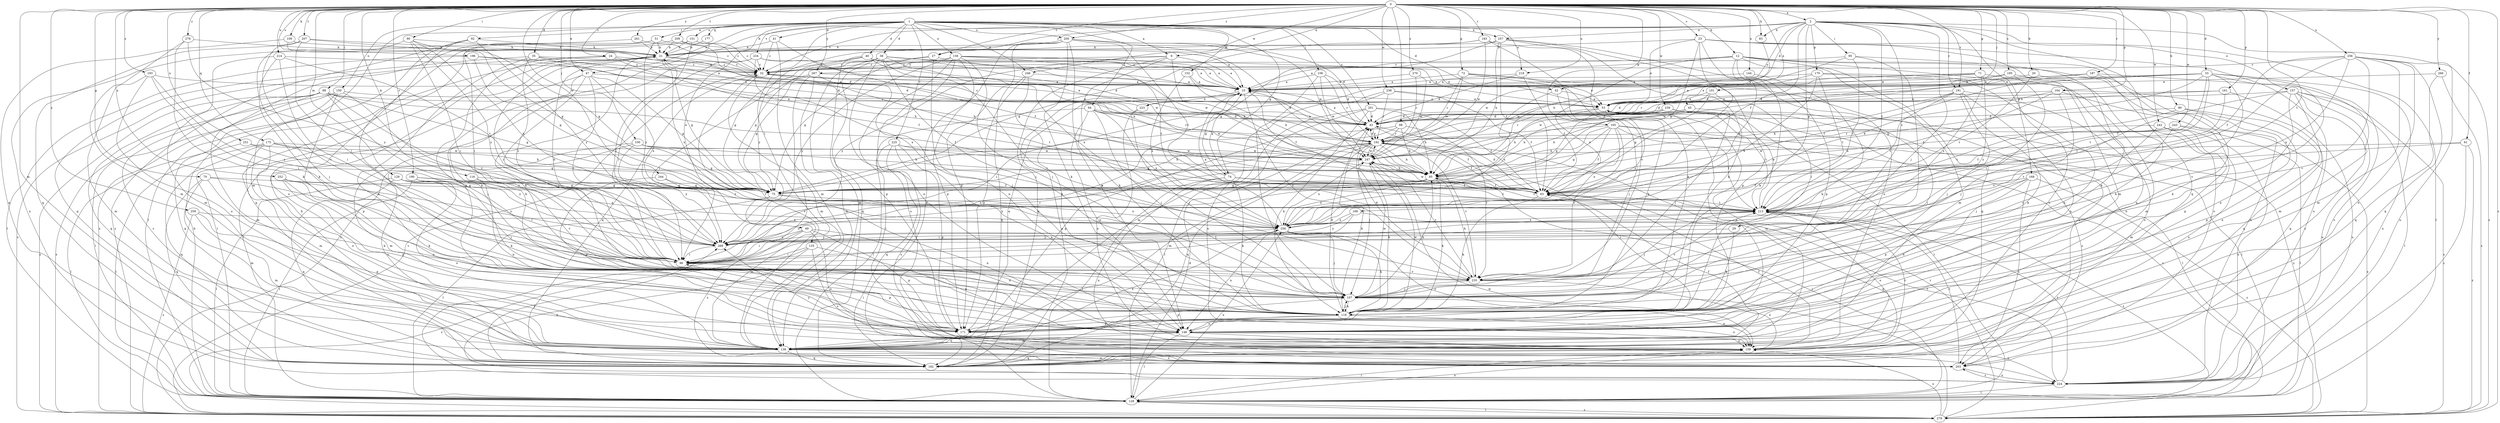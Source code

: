 strict digraph  {
0;
1;
2;
9;
10;
12;
20;
21;
23;
24;
27;
29;
32;
33;
35;
38;
40;
41;
42;
43;
45;
47;
49;
51;
53;
61;
63;
70;
71;
72;
74;
75;
80;
83;
85;
88;
90;
92;
94;
95;
96;
98;
100;
101;
106;
107;
109;
116;
118;
125;
128;
129;
138;
144;
148;
150;
151;
152;
156;
157;
159;
161;
164;
165;
166;
168;
170;
171;
175;
177;
182;
183;
187;
190;
191;
192;
193;
195;
196;
200;
201;
203;
207;
209;
213;
214;
218;
223;
224;
225;
234;
235;
238;
239;
242;
243;
244;
246;
247;
251;
252;
256;
257;
258;
259;
261;
266;
267;
268;
270;
276;
279;
0 -> 2  [label=a];
0 -> 9  [label=a];
0 -> 12  [label=b];
0 -> 20  [label=b];
0 -> 23  [label=c];
0 -> 24  [label=c];
0 -> 27  [label=c];
0 -> 33  [label=d];
0 -> 35  [label=d];
0 -> 45  [label=e];
0 -> 47  [label=e];
0 -> 61  [label=f];
0 -> 70  [label=g];
0 -> 71  [label=g];
0 -> 72  [label=g];
0 -> 80  [label=h];
0 -> 83  [label=h];
0 -> 88  [label=i];
0 -> 90  [label=i];
0 -> 98  [label=j];
0 -> 100  [label=j];
0 -> 101  [label=j];
0 -> 109  [label=k];
0 -> 116  [label=k];
0 -> 129  [label=m];
0 -> 138  [label=m];
0 -> 144  [label=n];
0 -> 161  [label=p];
0 -> 164  [label=p];
0 -> 165  [label=p];
0 -> 175  [label=q];
0 -> 183  [label=r];
0 -> 187  [label=r];
0 -> 190  [label=r];
0 -> 191  [label=r];
0 -> 193  [label=s];
0 -> 195  [label=s];
0 -> 196  [label=s];
0 -> 200  [label=s];
0 -> 207  [label=t];
0 -> 209  [label=t];
0 -> 213  [label=t];
0 -> 214  [label=u];
0 -> 218  [label=u];
0 -> 238  [label=w];
0 -> 239  [label=w];
0 -> 242  [label=w];
0 -> 243  [label=w];
0 -> 244  [label=w];
0 -> 246  [label=w];
0 -> 251  [label=x];
0 -> 252  [label=x];
0 -> 256  [label=x];
0 -> 259  [label=y];
0 -> 261  [label=y];
0 -> 266  [label=y];
0 -> 267  [label=y];
0 -> 270  [label=z];
0 -> 276  [label=z];
0 -> 279  [label=z];
1 -> 9  [label=a];
1 -> 38  [label=d];
1 -> 40  [label=d];
1 -> 41  [label=d];
1 -> 42  [label=d];
1 -> 47  [label=e];
1 -> 49  [label=e];
1 -> 51  [label=e];
1 -> 74  [label=g];
1 -> 92  [label=i];
1 -> 94  [label=i];
1 -> 106  [label=j];
1 -> 125  [label=l];
1 -> 138  [label=m];
1 -> 150  [label=o];
1 -> 151  [label=o];
1 -> 152  [label=o];
1 -> 156  [label=o];
1 -> 177  [label=q];
1 -> 200  [label=s];
1 -> 201  [label=s];
1 -> 218  [label=u];
1 -> 225  [label=v];
1 -> 234  [label=v];
1 -> 246  [label=w];
1 -> 257  [label=x];
2 -> 21  [label=b];
2 -> 27  [label=c];
2 -> 29  [label=c];
2 -> 32  [label=c];
2 -> 42  [label=d];
2 -> 63  [label=f];
2 -> 83  [label=h];
2 -> 95  [label=i];
2 -> 107  [label=j];
2 -> 157  [label=o];
2 -> 166  [label=p];
2 -> 168  [label=p];
2 -> 170  [label=p];
2 -> 182  [label=q];
2 -> 191  [label=r];
2 -> 213  [label=t];
2 -> 223  [label=u];
2 -> 257  [label=x];
2 -> 279  [label=z];
9 -> 10  [label=a];
9 -> 85  [label=h];
9 -> 118  [label=k];
9 -> 182  [label=q];
9 -> 267  [label=y];
9 -> 268  [label=y];
10 -> 53  [label=e];
10 -> 63  [label=f];
10 -> 74  [label=g];
10 -> 223  [label=u];
10 -> 235  [label=v];
12 -> 10  [label=a];
12 -> 32  [label=c];
12 -> 118  [label=k];
12 -> 138  [label=m];
12 -> 159  [label=o];
12 -> 171  [label=p];
12 -> 182  [label=q];
12 -> 203  [label=s];
12 -> 224  [label=u];
12 -> 258  [label=x];
20 -> 10  [label=a];
20 -> 118  [label=k];
20 -> 213  [label=t];
21 -> 32  [label=c];
21 -> 43  [label=d];
21 -> 75  [label=g];
21 -> 96  [label=i];
21 -> 118  [label=k];
21 -> 128  [label=l];
21 -> 258  [label=x];
23 -> 21  [label=b];
23 -> 53  [label=e];
23 -> 63  [label=f];
23 -> 75  [label=g];
23 -> 128  [label=l];
23 -> 138  [label=m];
23 -> 224  [label=u];
23 -> 258  [label=x];
24 -> 10  [label=a];
24 -> 32  [label=c];
24 -> 63  [label=f];
24 -> 118  [label=k];
24 -> 279  [label=z];
27 -> 32  [label=c];
27 -> 43  [label=d];
27 -> 75  [label=g];
27 -> 148  [label=n];
29 -> 118  [label=k];
29 -> 268  [label=y];
32 -> 10  [label=a];
32 -> 53  [label=e];
32 -> 138  [label=m];
32 -> 182  [label=q];
32 -> 213  [label=t];
33 -> 10  [label=a];
33 -> 43  [label=d];
33 -> 63  [label=f];
33 -> 75  [label=g];
33 -> 96  [label=i];
33 -> 192  [label=r];
33 -> 203  [label=s];
33 -> 213  [label=t];
33 -> 224  [label=u];
33 -> 235  [label=v];
35 -> 32  [label=c];
35 -> 43  [label=d];
35 -> 85  [label=h];
35 -> 148  [label=n];
35 -> 182  [label=q];
35 -> 268  [label=y];
38 -> 10  [label=a];
38 -> 32  [label=c];
38 -> 75  [label=g];
38 -> 107  [label=j];
38 -> 138  [label=m];
38 -> 148  [label=n];
38 -> 171  [label=p];
38 -> 235  [label=v];
38 -> 247  [label=w];
38 -> 258  [label=x];
40 -> 32  [label=c];
40 -> 43  [label=d];
40 -> 53  [label=e];
40 -> 75  [label=g];
40 -> 182  [label=q];
40 -> 247  [label=w];
41 -> 21  [label=b];
41 -> 32  [label=c];
41 -> 63  [label=f];
41 -> 138  [label=m];
42 -> 53  [label=e];
42 -> 107  [label=j];
42 -> 258  [label=x];
43 -> 10  [label=a];
43 -> 63  [label=f];
43 -> 192  [label=r];
45 -> 43  [label=d];
45 -> 85  [label=h];
45 -> 107  [label=j];
47 -> 10  [label=a];
47 -> 75  [label=g];
47 -> 96  [label=i];
47 -> 107  [label=j];
47 -> 118  [label=k];
47 -> 128  [label=l];
47 -> 258  [label=x];
49 -> 96  [label=i];
49 -> 148  [label=n];
49 -> 159  [label=o];
49 -> 171  [label=p];
49 -> 203  [label=s];
49 -> 268  [label=y];
51 -> 10  [label=a];
51 -> 21  [label=b];
51 -> 96  [label=i];
51 -> 268  [label=y];
51 -> 279  [label=z];
53 -> 43  [label=d];
53 -> 85  [label=h];
53 -> 128  [label=l];
53 -> 138  [label=m];
53 -> 148  [label=n];
53 -> 213  [label=t];
53 -> 258  [label=x];
53 -> 279  [label=z];
61 -> 213  [label=t];
61 -> 224  [label=u];
61 -> 247  [label=w];
61 -> 279  [label=z];
63 -> 43  [label=d];
63 -> 118  [label=k];
63 -> 213  [label=t];
63 -> 247  [label=w];
70 -> 75  [label=g];
70 -> 96  [label=i];
70 -> 118  [label=k];
70 -> 138  [label=m];
70 -> 182  [label=q];
71 -> 10  [label=a];
71 -> 53  [label=e];
71 -> 148  [label=n];
71 -> 247  [label=w];
71 -> 258  [label=x];
71 -> 268  [label=y];
72 -> 10  [label=a];
72 -> 53  [label=e];
72 -> 118  [label=k];
72 -> 192  [label=r];
72 -> 203  [label=s];
72 -> 247  [label=w];
74 -> 10  [label=a];
74 -> 21  [label=b];
74 -> 63  [label=f];
74 -> 118  [label=k];
74 -> 128  [label=l];
74 -> 213  [label=t];
74 -> 224  [label=u];
75 -> 128  [label=l];
75 -> 138  [label=m];
75 -> 148  [label=n];
75 -> 258  [label=x];
80 -> 43  [label=d];
80 -> 148  [label=n];
80 -> 171  [label=p];
80 -> 213  [label=t];
83 -> 85  [label=h];
85 -> 63  [label=f];
85 -> 75  [label=g];
85 -> 118  [label=k];
85 -> 128  [label=l];
85 -> 213  [label=t];
85 -> 258  [label=x];
85 -> 268  [label=y];
88 -> 53  [label=e];
88 -> 63  [label=f];
88 -> 75  [label=g];
88 -> 107  [label=j];
88 -> 138  [label=m];
88 -> 182  [label=q];
88 -> 203  [label=s];
88 -> 268  [label=y];
88 -> 279  [label=z];
90 -> 21  [label=b];
90 -> 75  [label=g];
90 -> 96  [label=i];
90 -> 224  [label=u];
90 -> 258  [label=x];
90 -> 268  [label=y];
92 -> 21  [label=b];
92 -> 128  [label=l];
92 -> 159  [label=o];
92 -> 268  [label=y];
92 -> 279  [label=z];
94 -> 43  [label=d];
94 -> 107  [label=j];
94 -> 128  [label=l];
94 -> 148  [label=n];
94 -> 192  [label=r];
94 -> 247  [label=w];
94 -> 258  [label=x];
95 -> 32  [label=c];
95 -> 118  [label=k];
95 -> 213  [label=t];
95 -> 235  [label=v];
95 -> 247  [label=w];
96 -> 21  [label=b];
96 -> 171  [label=p];
96 -> 192  [label=r];
96 -> 213  [label=t];
96 -> 235  [label=v];
98 -> 85  [label=h];
98 -> 171  [label=p];
98 -> 192  [label=r];
98 -> 235  [label=v];
98 -> 268  [label=y];
100 -> 75  [label=g];
100 -> 85  [label=h];
100 -> 138  [label=m];
100 -> 203  [label=s];
100 -> 247  [label=w];
100 -> 268  [label=y];
101 -> 43  [label=d];
101 -> 53  [label=e];
101 -> 75  [label=g];
101 -> 96  [label=i];
106 -> 10  [label=a];
106 -> 43  [label=d];
106 -> 107  [label=j];
106 -> 192  [label=r];
106 -> 247  [label=w];
107 -> 85  [label=h];
107 -> 118  [label=k];
107 -> 159  [label=o];
107 -> 171  [label=p];
107 -> 213  [label=t];
107 -> 247  [label=w];
109 -> 21  [label=b];
109 -> 75  [label=g];
109 -> 182  [label=q];
116 -> 75  [label=g];
116 -> 148  [label=n];
116 -> 235  [label=v];
118 -> 43  [label=d];
118 -> 107  [label=j];
118 -> 148  [label=n];
118 -> 159  [label=o];
118 -> 171  [label=p];
118 -> 247  [label=w];
125 -> 96  [label=i];
125 -> 148  [label=n];
125 -> 203  [label=s];
125 -> 224  [label=u];
125 -> 279  [label=z];
128 -> 21  [label=b];
128 -> 43  [label=d];
128 -> 159  [label=o];
128 -> 213  [label=t];
128 -> 258  [label=x];
128 -> 279  [label=z];
129 -> 63  [label=f];
129 -> 96  [label=i];
129 -> 107  [label=j];
129 -> 128  [label=l];
129 -> 182  [label=q];
129 -> 213  [label=t];
138 -> 32  [label=c];
138 -> 63  [label=f];
138 -> 148  [label=n];
138 -> 182  [label=q];
138 -> 203  [label=s];
138 -> 258  [label=x];
144 -> 10  [label=a];
144 -> 118  [label=k];
148 -> 128  [label=l];
148 -> 138  [label=m];
148 -> 159  [label=o];
148 -> 192  [label=r];
148 -> 224  [label=u];
150 -> 53  [label=e];
150 -> 128  [label=l];
150 -> 171  [label=p];
150 -> 182  [label=q];
150 -> 235  [label=v];
150 -> 279  [label=z];
151 -> 21  [label=b];
151 -> 32  [label=c];
151 -> 96  [label=i];
151 -> 182  [label=q];
152 -> 10  [label=a];
152 -> 85  [label=h];
152 -> 258  [label=x];
156 -> 10  [label=a];
156 -> 32  [label=c];
156 -> 53  [label=e];
156 -> 107  [label=j];
156 -> 128  [label=l];
156 -> 171  [label=p];
156 -> 203  [label=s];
156 -> 213  [label=t];
156 -> 268  [label=y];
157 -> 53  [label=e];
157 -> 107  [label=j];
157 -> 128  [label=l];
157 -> 148  [label=n];
157 -> 182  [label=q];
157 -> 203  [label=s];
157 -> 224  [label=u];
157 -> 279  [label=z];
159 -> 63  [label=f];
159 -> 128  [label=l];
159 -> 182  [label=q];
159 -> 213  [label=t];
159 -> 268  [label=y];
161 -> 53  [label=e];
161 -> 85  [label=h];
161 -> 213  [label=t];
161 -> 224  [label=u];
164 -> 43  [label=d];
164 -> 53  [label=e];
164 -> 63  [label=f];
164 -> 171  [label=p];
164 -> 182  [label=q];
164 -> 235  [label=v];
165 -> 63  [label=f];
165 -> 75  [label=g];
165 -> 85  [label=h];
165 -> 128  [label=l];
165 -> 192  [label=r];
165 -> 203  [label=s];
165 -> 213  [label=t];
165 -> 235  [label=v];
165 -> 258  [label=x];
166 -> 96  [label=i];
166 -> 182  [label=q];
166 -> 258  [label=x];
166 -> 268  [label=y];
168 -> 63  [label=f];
168 -> 96  [label=i];
168 -> 148  [label=n];
168 -> 171  [label=p];
168 -> 203  [label=s];
168 -> 279  [label=z];
170 -> 10  [label=a];
170 -> 53  [label=e];
170 -> 138  [label=m];
170 -> 148  [label=n];
170 -> 213  [label=t];
170 -> 258  [label=x];
171 -> 10  [label=a];
171 -> 96  [label=i];
175 -> 75  [label=g];
175 -> 85  [label=h];
175 -> 128  [label=l];
175 -> 138  [label=m];
175 -> 159  [label=o];
175 -> 182  [label=q];
175 -> 247  [label=w];
177 -> 21  [label=b];
177 -> 171  [label=p];
182 -> 10  [label=a];
182 -> 159  [label=o];
182 -> 268  [label=y];
183 -> 21  [label=b];
183 -> 75  [label=g];
183 -> 118  [label=k];
183 -> 235  [label=v];
183 -> 247  [label=w];
187 -> 10  [label=a];
187 -> 63  [label=f];
187 -> 138  [label=m];
187 -> 148  [label=n];
187 -> 247  [label=w];
190 -> 75  [label=g];
190 -> 118  [label=k];
190 -> 128  [label=l];
190 -> 159  [label=o];
190 -> 258  [label=x];
191 -> 53  [label=e];
191 -> 85  [label=h];
191 -> 107  [label=j];
191 -> 118  [label=k];
191 -> 148  [label=n];
191 -> 159  [label=o];
191 -> 213  [label=t];
191 -> 247  [label=w];
192 -> 10  [label=a];
192 -> 43  [label=d];
192 -> 63  [label=f];
192 -> 75  [label=g];
192 -> 85  [label=h];
192 -> 107  [label=j];
192 -> 118  [label=k];
192 -> 138  [label=m];
192 -> 182  [label=q];
192 -> 235  [label=v];
192 -> 247  [label=w];
193 -> 10  [label=a];
193 -> 96  [label=i];
193 -> 138  [label=m];
193 -> 159  [label=o];
193 -> 268  [label=y];
195 -> 10  [label=a];
195 -> 43  [label=d];
195 -> 96  [label=i];
195 -> 118  [label=k];
196 -> 32  [label=c];
196 -> 75  [label=g];
196 -> 128  [label=l];
196 -> 192  [label=r];
200 -> 21  [label=b];
200 -> 43  [label=d];
200 -> 85  [label=h];
200 -> 118  [label=k];
200 -> 148  [label=n];
200 -> 171  [label=p];
200 -> 182  [label=q];
200 -> 213  [label=t];
200 -> 247  [label=w];
200 -> 268  [label=y];
201 -> 43  [label=d];
201 -> 63  [label=f];
201 -> 85  [label=h];
201 -> 118  [label=k];
201 -> 128  [label=l];
201 -> 159  [label=o];
203 -> 21  [label=b];
203 -> 213  [label=t];
203 -> 224  [label=u];
207 -> 10  [label=a];
207 -> 21  [label=b];
207 -> 96  [label=i];
207 -> 182  [label=q];
207 -> 235  [label=v];
209 -> 21  [label=b];
209 -> 32  [label=c];
209 -> 43  [label=d];
209 -> 107  [label=j];
213 -> 53  [label=e];
213 -> 107  [label=j];
213 -> 159  [label=o];
213 -> 258  [label=x];
214 -> 32  [label=c];
214 -> 96  [label=i];
214 -> 107  [label=j];
214 -> 138  [label=m];
214 -> 213  [label=t];
218 -> 10  [label=a];
218 -> 43  [label=d];
218 -> 63  [label=f];
223 -> 32  [label=c];
223 -> 107  [label=j];
223 -> 159  [label=o];
224 -> 63  [label=f];
224 -> 128  [label=l];
224 -> 203  [label=s];
224 -> 213  [label=t];
225 -> 85  [label=h];
225 -> 148  [label=n];
225 -> 171  [label=p];
225 -> 182  [label=q];
225 -> 203  [label=s];
225 -> 247  [label=w];
234 -> 10  [label=a];
234 -> 32  [label=c];
234 -> 85  [label=h];
234 -> 96  [label=i];
234 -> 258  [label=x];
234 -> 279  [label=z];
235 -> 43  [label=d];
235 -> 85  [label=h];
235 -> 107  [label=j];
235 -> 159  [label=o];
238 -> 53  [label=e];
238 -> 63  [label=f];
238 -> 96  [label=i];
238 -> 138  [label=m];
238 -> 192  [label=r];
239 -> 43  [label=d];
239 -> 75  [label=g];
239 -> 85  [label=h];
239 -> 107  [label=j];
239 -> 128  [label=l];
239 -> 192  [label=r];
239 -> 279  [label=z];
242 -> 107  [label=j];
242 -> 138  [label=m];
242 -> 159  [label=o];
242 -> 192  [label=r];
242 -> 224  [label=u];
243 -> 63  [label=f];
243 -> 85  [label=h];
243 -> 128  [label=l];
243 -> 192  [label=r];
243 -> 235  [label=v];
243 -> 279  [label=z];
244 -> 75  [label=g];
244 -> 171  [label=p];
244 -> 213  [label=t];
246 -> 10  [label=a];
246 -> 118  [label=k];
246 -> 171  [label=p];
246 -> 182  [label=q];
247 -> 85  [label=h];
247 -> 118  [label=k];
247 -> 192  [label=r];
247 -> 235  [label=v];
247 -> 258  [label=x];
247 -> 268  [label=y];
251 -> 128  [label=l];
251 -> 247  [label=w];
251 -> 268  [label=y];
252 -> 75  [label=g];
252 -> 118  [label=k];
252 -> 148  [label=n];
252 -> 171  [label=p];
252 -> 268  [label=y];
256 -> 32  [label=c];
256 -> 63  [label=f];
256 -> 138  [label=m];
256 -> 159  [label=o];
256 -> 182  [label=q];
256 -> 213  [label=t];
256 -> 224  [label=u];
256 -> 235  [label=v];
256 -> 258  [label=x];
257 -> 21  [label=b];
257 -> 63  [label=f];
257 -> 75  [label=g];
257 -> 85  [label=h];
257 -> 118  [label=k];
257 -> 159  [label=o];
257 -> 171  [label=p];
258 -> 10  [label=a];
258 -> 107  [label=j];
258 -> 118  [label=k];
258 -> 148  [label=n];
258 -> 159  [label=o];
258 -> 268  [label=y];
259 -> 138  [label=m];
259 -> 171  [label=p];
259 -> 258  [label=x];
259 -> 279  [label=z];
261 -> 21  [label=b];
261 -> 32  [label=c];
261 -> 118  [label=k];
266 -> 10  [label=a];
266 -> 182  [label=q];
266 -> 279  [label=z];
267 -> 10  [label=a];
267 -> 75  [label=g];
267 -> 96  [label=i];
267 -> 107  [label=j];
267 -> 138  [label=m];
267 -> 224  [label=u];
268 -> 96  [label=i];
270 -> 10  [label=a];
270 -> 192  [label=r];
270 -> 247  [label=w];
276 -> 21  [label=b];
276 -> 118  [label=k];
276 -> 138  [label=m];
276 -> 268  [label=y];
279 -> 32  [label=c];
279 -> 128  [label=l];
279 -> 159  [label=o];
279 -> 192  [label=r];
279 -> 247  [label=w];
}
